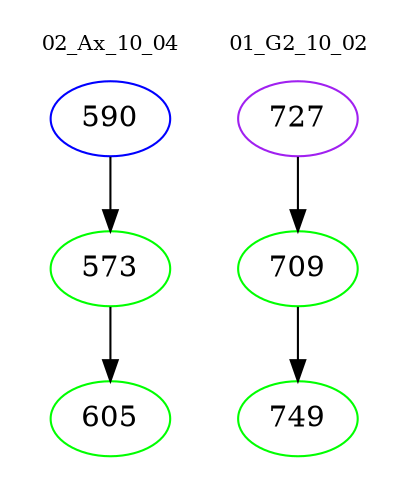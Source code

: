 digraph{
subgraph cluster_0 {
color = white
label = "02_Ax_10_04";
fontsize=10;
T0_590 [label="590", color="blue"]
T0_590 -> T0_573 [color="black"]
T0_573 [label="573", color="green"]
T0_573 -> T0_605 [color="black"]
T0_605 [label="605", color="green"]
}
subgraph cluster_1 {
color = white
label = "01_G2_10_02";
fontsize=10;
T1_727 [label="727", color="purple"]
T1_727 -> T1_709 [color="black"]
T1_709 [label="709", color="green"]
T1_709 -> T1_749 [color="black"]
T1_749 [label="749", color="green"]
}
}
